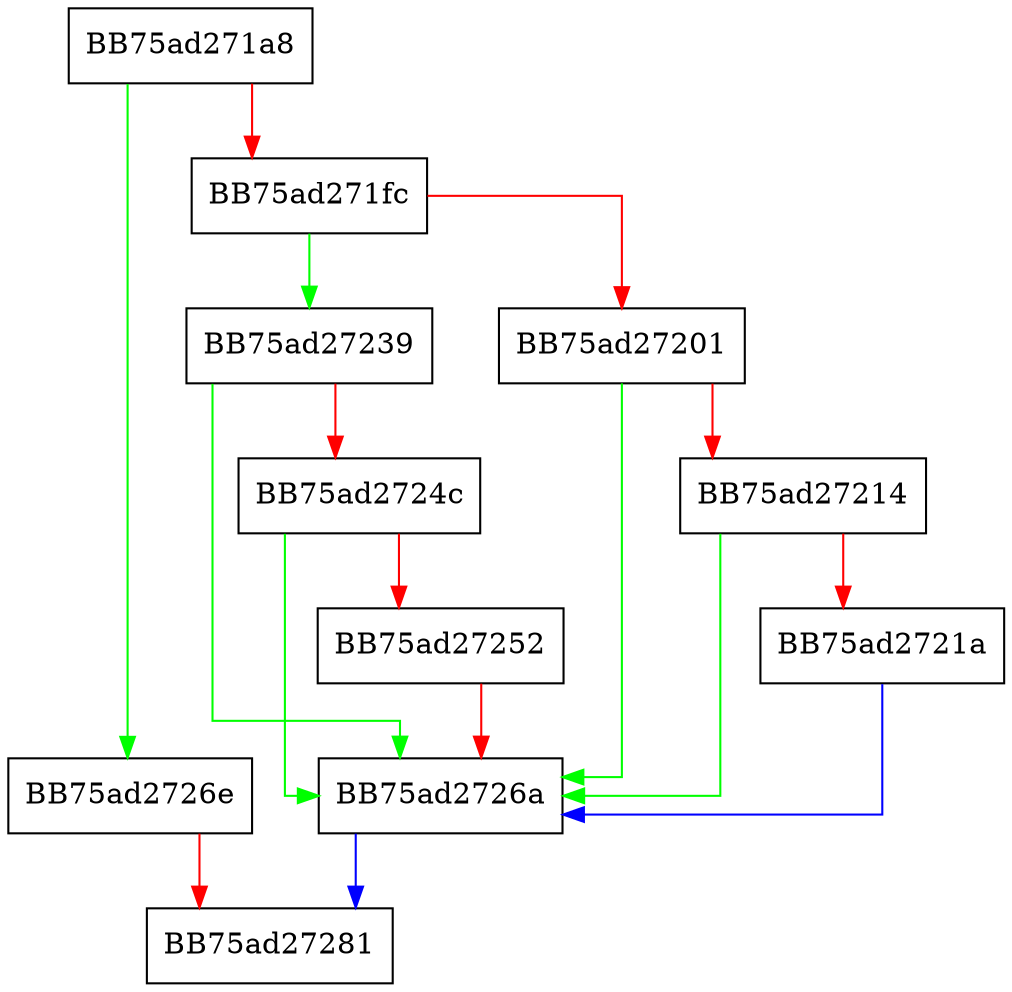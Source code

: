 digraph RemoveProvider {
  node [shape="box"];
  graph [splines=ortho];
  BB75ad271a8 -> BB75ad2726e [color="green"];
  BB75ad271a8 -> BB75ad271fc [color="red"];
  BB75ad271fc -> BB75ad27239 [color="green"];
  BB75ad271fc -> BB75ad27201 [color="red"];
  BB75ad27201 -> BB75ad2726a [color="green"];
  BB75ad27201 -> BB75ad27214 [color="red"];
  BB75ad27214 -> BB75ad2726a [color="green"];
  BB75ad27214 -> BB75ad2721a [color="red"];
  BB75ad2721a -> BB75ad2726a [color="blue"];
  BB75ad27239 -> BB75ad2726a [color="green"];
  BB75ad27239 -> BB75ad2724c [color="red"];
  BB75ad2724c -> BB75ad2726a [color="green"];
  BB75ad2724c -> BB75ad27252 [color="red"];
  BB75ad27252 -> BB75ad2726a [color="red"];
  BB75ad2726a -> BB75ad27281 [color="blue"];
  BB75ad2726e -> BB75ad27281 [color="red"];
}